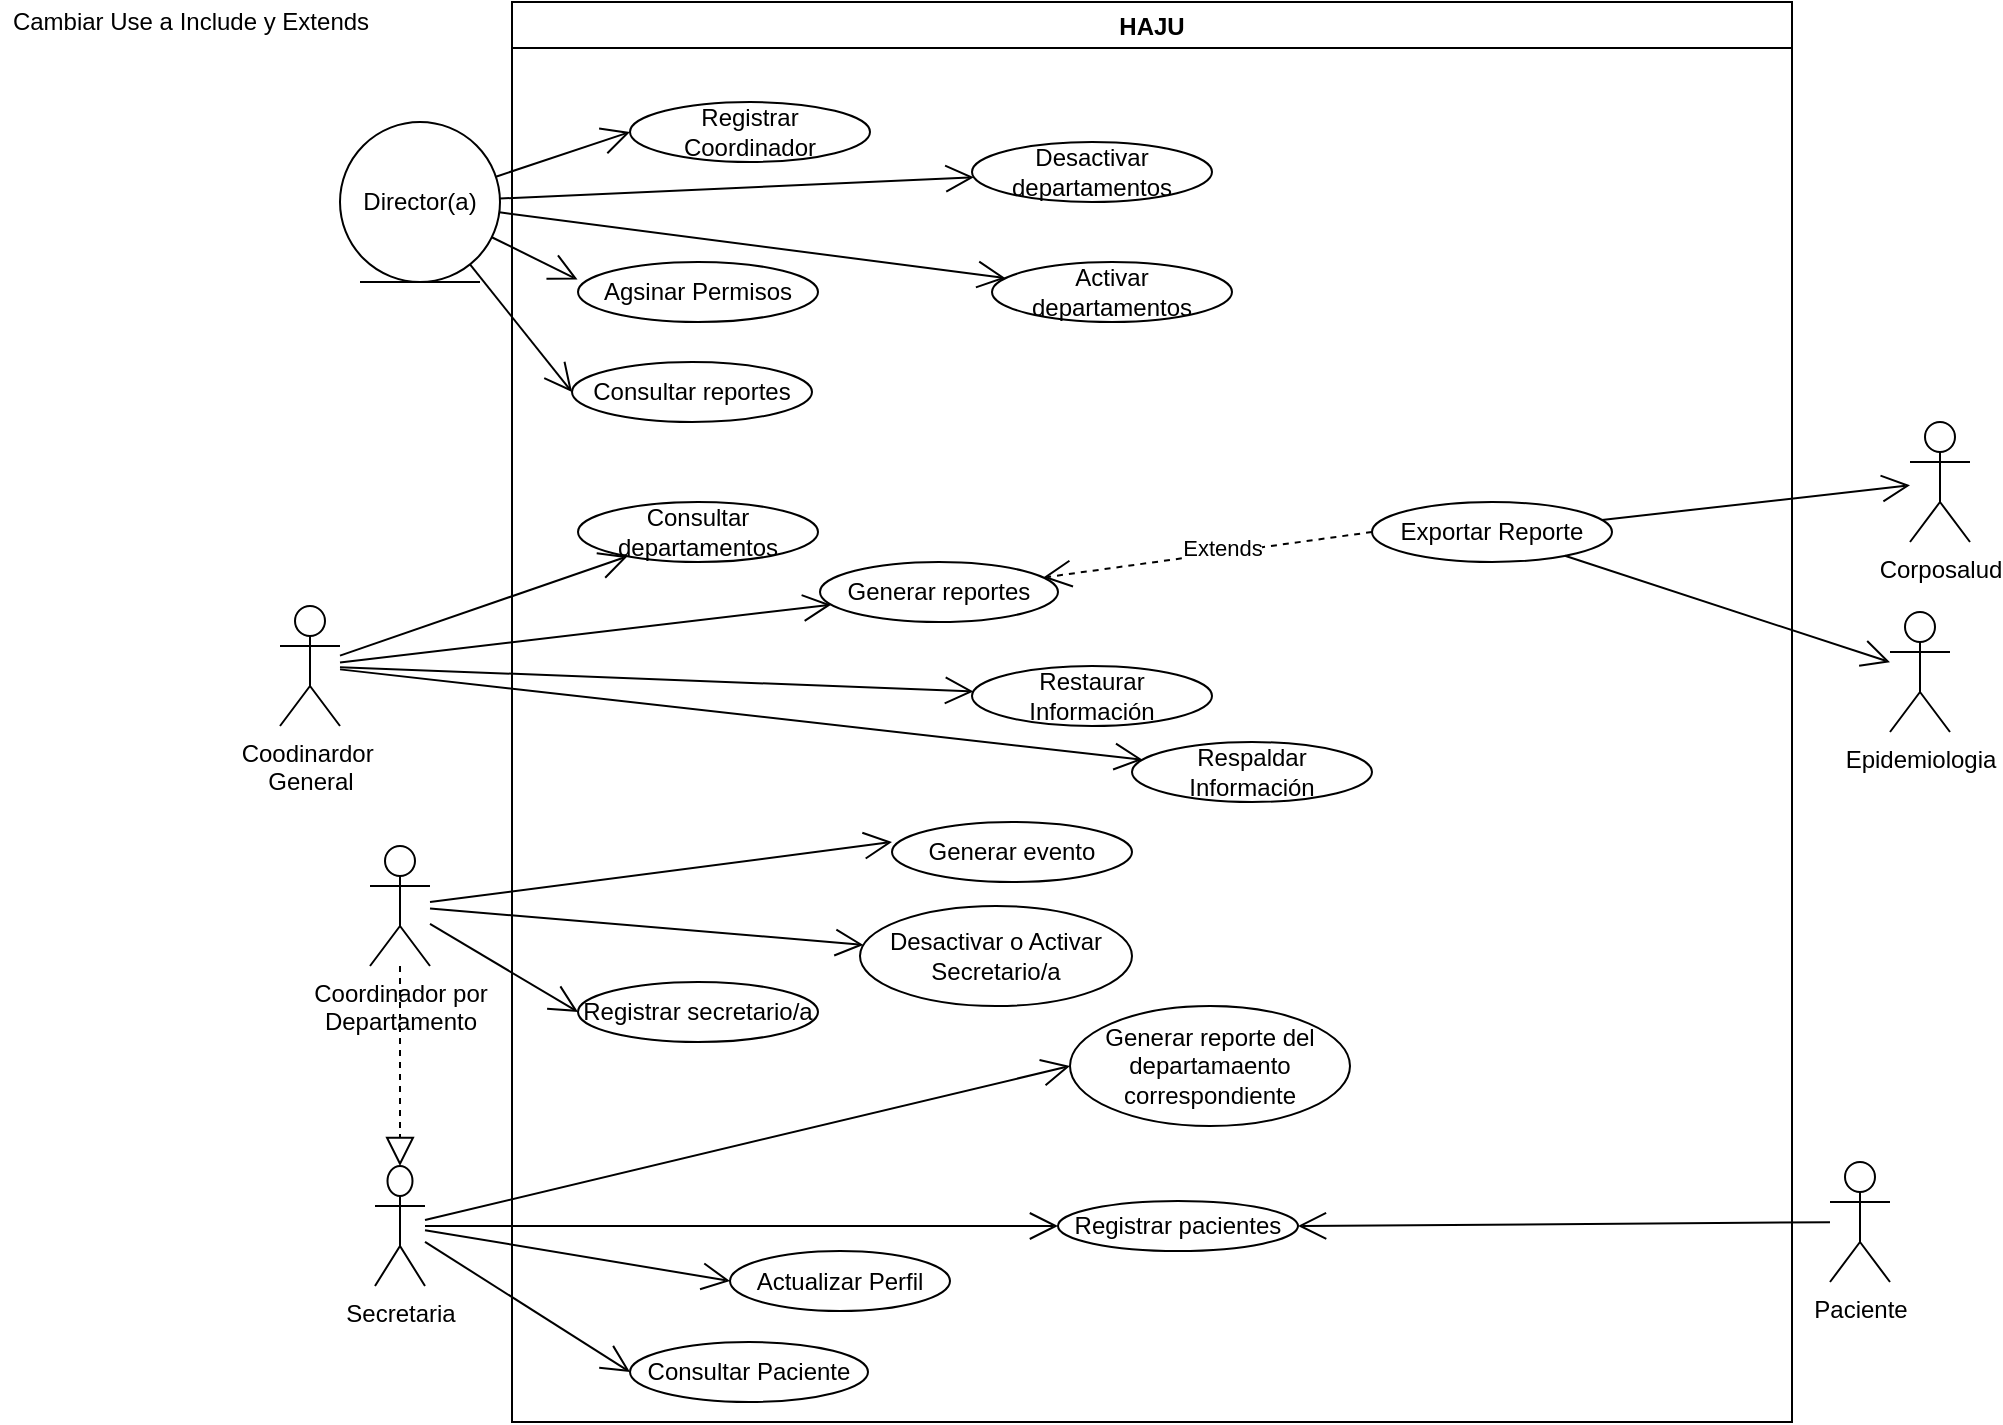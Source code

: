 <mxfile version="18.0.1" type="device"><diagram id="Ul03fdyU5R2Xa2hf3TyB" name="Página-1"><mxGraphModel dx="1865" dy="689" grid="1" gridSize="10" guides="1" tooltips="1" connect="1" arrows="1" fold="1" page="1" pageScale="1" pageWidth="827" pageHeight="1169" math="0" shadow="0"><root><mxCell id="0"/><mxCell id="1" parent="0"/><mxCell id="zjAQhqRdyam_Sx0CbjPx-2" value="Secretaria" style="shape=umlActor;verticalLabelPosition=bottom;verticalAlign=top;html=1;outlineConnect=0;" parent="1" vertex="1"><mxGeometry x="12.5" y="602" width="25" height="60" as="geometry"/></mxCell><mxCell id="zjAQhqRdyam_Sx0CbjPx-9" value="HAJU" style="swimlane;" parent="1" vertex="1"><mxGeometry x="81" y="20" width="640" height="710" as="geometry"/></mxCell><mxCell id="zjAQhqRdyam_Sx0CbjPx-5" value="Registrar pacientes" style="ellipse;whiteSpace=wrap;html=1;" parent="zjAQhqRdyam_Sx0CbjPx-9" vertex="1"><mxGeometry x="273" y="599.5" width="120" height="25" as="geometry"/></mxCell><mxCell id="zjAQhqRdyam_Sx0CbjPx-3" value="Actualizar Perfil" style="ellipse;whiteSpace=wrap;html=1;" parent="zjAQhqRdyam_Sx0CbjPx-9" vertex="1"><mxGeometry x="109" y="624.5" width="110" height="30" as="geometry"/></mxCell><mxCell id="zjAQhqRdyam_Sx0CbjPx-15" value="Generar reporte del departamaento correspondiente" style="ellipse;whiteSpace=wrap;html=1;" parent="zjAQhqRdyam_Sx0CbjPx-9" vertex="1"><mxGeometry x="279" y="502" width="140" height="60" as="geometry"/></mxCell><mxCell id="zjAQhqRdyam_Sx0CbjPx-25" value="Registrar secretario/a" style="ellipse;whiteSpace=wrap;html=1;" parent="zjAQhqRdyam_Sx0CbjPx-9" vertex="1"><mxGeometry x="33" y="490" width="120" height="30" as="geometry"/></mxCell><mxCell id="zjAQhqRdyam_Sx0CbjPx-24" value="Generar evento" style="ellipse;whiteSpace=wrap;html=1;" parent="zjAQhqRdyam_Sx0CbjPx-9" vertex="1"><mxGeometry x="190" y="410" width="120" height="30" as="geometry"/></mxCell><mxCell id="zjAQhqRdyam_Sx0CbjPx-23" value="Respaldar Información" style="ellipse;whiteSpace=wrap;html=1;" parent="zjAQhqRdyam_Sx0CbjPx-9" vertex="1"><mxGeometry x="310" y="370" width="120" height="30" as="geometry"/></mxCell><mxCell id="zjAQhqRdyam_Sx0CbjPx-22" value="Desactivar o Activar Secretario/a" style="ellipse;whiteSpace=wrap;html=1;" parent="zjAQhqRdyam_Sx0CbjPx-9" vertex="1"><mxGeometry x="174" y="452" width="136" height="50" as="geometry"/></mxCell><mxCell id="zjAQhqRdyam_Sx0CbjPx-45" value="Consultar departamentos" style="ellipse;whiteSpace=wrap;html=1;" parent="zjAQhqRdyam_Sx0CbjPx-9" vertex="1"><mxGeometry x="33" y="250" width="120" height="30" as="geometry"/></mxCell><mxCell id="zjAQhqRdyam_Sx0CbjPx-42" value="Generar reportes" style="ellipse;whiteSpace=wrap;html=1;" parent="zjAQhqRdyam_Sx0CbjPx-9" vertex="1"><mxGeometry x="154" y="280" width="119" height="30" as="geometry"/></mxCell><mxCell id="zjAQhqRdyam_Sx0CbjPx-52" value="Extends" style="endArrow=open;endSize=12;dashed=1;html=1;rounded=0;exitX=0;exitY=0.5;exitDx=0;exitDy=0;" parent="zjAQhqRdyam_Sx0CbjPx-9" source="zjAQhqRdyam_Sx0CbjPx-43" target="zjAQhqRdyam_Sx0CbjPx-42" edge="1"><mxGeometry x="-0.092" y="-2" width="160" relative="1" as="geometry"><mxPoint x="470" y="302" as="sourcePoint"/><mxPoint x="410" y="302" as="targetPoint"/><mxPoint as="offset"/></mxGeometry></mxCell><mxCell id="zjAQhqRdyam_Sx0CbjPx-43" value="Exportar Reporte" style="ellipse;whiteSpace=wrap;html=1;" parent="zjAQhqRdyam_Sx0CbjPx-9" vertex="1"><mxGeometry x="430" y="250" width="120" height="30" as="geometry"/></mxCell><mxCell id="zjAQhqRdyam_Sx0CbjPx-41" value="Restaurar Información" style="ellipse;whiteSpace=wrap;html=1;" parent="zjAQhqRdyam_Sx0CbjPx-9" vertex="1"><mxGeometry x="230" y="332" width="120" height="30" as="geometry"/></mxCell><mxCell id="zjAQhqRdyam_Sx0CbjPx-68" value="Agsinar Permisos" style="ellipse;whiteSpace=wrap;html=1;" parent="zjAQhqRdyam_Sx0CbjPx-9" vertex="1"><mxGeometry x="33" y="130" width="120" height="30" as="geometry"/></mxCell><mxCell id="zjAQhqRdyam_Sx0CbjPx-67" value="Registrar Coordinador" style="ellipse;whiteSpace=wrap;html=1;" parent="zjAQhqRdyam_Sx0CbjPx-9" vertex="1"><mxGeometry x="59" y="50" width="120" height="30" as="geometry"/></mxCell><mxCell id="zjAQhqRdyam_Sx0CbjPx-65" value="Activar departamentos" style="ellipse;whiteSpace=wrap;html=1;" parent="zjAQhqRdyam_Sx0CbjPx-9" vertex="1"><mxGeometry x="240" y="130" width="120" height="30" as="geometry"/></mxCell><mxCell id="zjAQhqRdyam_Sx0CbjPx-64" value="Desactivar departamentos" style="ellipse;whiteSpace=wrap;html=1;" parent="zjAQhqRdyam_Sx0CbjPx-9" vertex="1"><mxGeometry x="230" y="70" width="120" height="30" as="geometry"/></mxCell><mxCell id="zjAQhqRdyam_Sx0CbjPx-4" value="Consultar Paciente" style="ellipse;whiteSpace=wrap;html=1;" parent="zjAQhqRdyam_Sx0CbjPx-9" vertex="1"><mxGeometry x="59" y="670" width="119" height="30" as="geometry"/></mxCell><mxCell id="zjAQhqRdyam_Sx0CbjPx-77" value="Consultar reportes" style="ellipse;whiteSpace=wrap;html=1;" parent="zjAQhqRdyam_Sx0CbjPx-9" vertex="1"><mxGeometry x="30" y="180" width="120" height="30" as="geometry"/></mxCell><mxCell id="zjAQhqRdyam_Sx0CbjPx-17" value="Paciente" style="shape=umlActor;verticalLabelPosition=bottom;verticalAlign=top;html=1;" parent="1" vertex="1"><mxGeometry x="740" y="600" width="30" height="60" as="geometry"/></mxCell><mxCell id="zjAQhqRdyam_Sx0CbjPx-16" value="" style="endArrow=open;endFill=1;endSize=12;html=1;rounded=0;entryX=0;entryY=0.5;entryDx=0;entryDy=0;" parent="1" source="zjAQhqRdyam_Sx0CbjPx-2" target="zjAQhqRdyam_Sx0CbjPx-15" edge="1"><mxGeometry width="160" relative="1" as="geometry"><mxPoint x="60" y="584.5" as="sourcePoint"/><mxPoint x="290" y="549.5" as="targetPoint"/></mxGeometry></mxCell><mxCell id="zjAQhqRdyam_Sx0CbjPx-12" value="" style="endArrow=open;endFill=1;endSize=12;html=1;rounded=0;entryX=0;entryY=0.5;entryDx=0;entryDy=0;" parent="1" source="zjAQhqRdyam_Sx0CbjPx-2" target="zjAQhqRdyam_Sx0CbjPx-4" edge="1"><mxGeometry width="160" relative="1" as="geometry"><mxPoint x="60" y="602" as="sourcePoint"/><mxPoint x="220" y="606.5" as="targetPoint"/></mxGeometry></mxCell><mxCell id="zjAQhqRdyam_Sx0CbjPx-10" value="" style="endArrow=open;endFill=1;endSize=12;html=1;rounded=0;entryX=0;entryY=0.5;entryDx=0;entryDy=0;" parent="1" source="zjAQhqRdyam_Sx0CbjPx-2" target="zjAQhqRdyam_Sx0CbjPx-5" edge="1"><mxGeometry width="160" relative="1" as="geometry"><mxPoint x="60" y="612" as="sourcePoint"/><mxPoint x="220" y="612" as="targetPoint"/></mxGeometry></mxCell><mxCell id="zjAQhqRdyam_Sx0CbjPx-11" value="" style="endArrow=open;endFill=1;endSize=12;html=1;rounded=0;entryX=0;entryY=0.5;entryDx=0;entryDy=0;" parent="1" source="zjAQhqRdyam_Sx0CbjPx-2" target="zjAQhqRdyam_Sx0CbjPx-3" edge="1"><mxGeometry width="160" relative="1" as="geometry"><mxPoint x="60" y="622" as="sourcePoint"/><mxPoint x="140" y="607" as="targetPoint"/></mxGeometry></mxCell><mxCell id="zjAQhqRdyam_Sx0CbjPx-18" value="" style="endArrow=open;endFill=1;endSize=12;html=1;rounded=0;entryX=1;entryY=0.5;entryDx=0;entryDy=0;" parent="1" source="zjAQhqRdyam_Sx0CbjPx-17" target="zjAQhqRdyam_Sx0CbjPx-5" edge="1"><mxGeometry width="160" relative="1" as="geometry"><mxPoint x="460" y="566.5" as="sourcePoint"/><mxPoint x="620" y="566.5" as="targetPoint"/><Array as="points"/></mxGeometry></mxCell><mxCell id="zjAQhqRdyam_Sx0CbjPx-19" value="Coordinador por&lt;br&gt;Departamento" style="shape=umlActor;verticalLabelPosition=bottom;verticalAlign=top;html=1;" parent="1" vertex="1"><mxGeometry x="10" y="442" width="30" height="60" as="geometry"/></mxCell><mxCell id="zjAQhqRdyam_Sx0CbjPx-29" value="" style="endArrow=open;endFill=1;endSize=12;html=1;rounded=0;entryX=0;entryY=0.5;entryDx=0;entryDy=0;" parent="1" source="zjAQhqRdyam_Sx0CbjPx-19" target="zjAQhqRdyam_Sx0CbjPx-25" edge="1"><mxGeometry width="160" relative="1" as="geometry"><mxPoint x="40" y="499.5" as="sourcePoint"/><mxPoint x="150" y="454.5" as="targetPoint"/></mxGeometry></mxCell><mxCell id="zjAQhqRdyam_Sx0CbjPx-27" value="" style="endArrow=open;endFill=1;endSize=12;html=1;rounded=0;entryX=0;entryY=0.333;entryDx=0;entryDy=0;entryPerimeter=0;" parent="1" source="zjAQhqRdyam_Sx0CbjPx-19" target="zjAQhqRdyam_Sx0CbjPx-24" edge="1"><mxGeometry width="160" relative="1" as="geometry"><mxPoint x="50" y="537" as="sourcePoint"/><mxPoint x="160" y="492" as="targetPoint"/></mxGeometry></mxCell><mxCell id="zjAQhqRdyam_Sx0CbjPx-31" value="Coodinardor&amp;nbsp;&lt;br&gt;General" style="shape=umlActor;verticalLabelPosition=bottom;verticalAlign=top;html=1;" parent="1" vertex="1"><mxGeometry x="-35" y="322" width="30" height="60" as="geometry"/></mxCell><mxCell id="zjAQhqRdyam_Sx0CbjPx-47" value="" style="endArrow=open;endFill=1;endSize=12;html=1;rounded=0;" parent="1" source="zjAQhqRdyam_Sx0CbjPx-31" target="zjAQhqRdyam_Sx0CbjPx-45" edge="1"><mxGeometry width="160" relative="1" as="geometry"><mxPoint x="35" y="342" as="sourcePoint"/><mxPoint x="160" y="291.99" as="targetPoint"/></mxGeometry></mxCell><mxCell id="zjAQhqRdyam_Sx0CbjPx-48" value="" style="endArrow=open;endFill=1;endSize=12;html=1;rounded=0;" parent="1" source="zjAQhqRdyam_Sx0CbjPx-31" target="zjAQhqRdyam_Sx0CbjPx-23" edge="1"><mxGeometry width="160" relative="1" as="geometry"><mxPoint x="70" y="382.01" as="sourcePoint"/><mxPoint x="195" y="332" as="targetPoint"/></mxGeometry></mxCell><mxCell id="zjAQhqRdyam_Sx0CbjPx-49" value="" style="endArrow=open;endFill=1;endSize=12;html=1;rounded=0;" parent="1" source="zjAQhqRdyam_Sx0CbjPx-31" target="zjAQhqRdyam_Sx0CbjPx-42" edge="1"><mxGeometry width="160" relative="1" as="geometry"><mxPoint x="35" y="352.01" as="sourcePoint"/><mxPoint x="450" y="270" as="targetPoint"/></mxGeometry></mxCell><mxCell id="zjAQhqRdyam_Sx0CbjPx-55" value="Director(a)" style="ellipse;shape=umlEntity;whiteSpace=wrap;html=1;" parent="1" vertex="1"><mxGeometry x="-5" y="80" width="80" height="80" as="geometry"/></mxCell><mxCell id="zjAQhqRdyam_Sx0CbjPx-53" value="Corposalud" style="shape=umlActor;verticalLabelPosition=bottom;verticalAlign=top;html=1;" parent="1" vertex="1"><mxGeometry x="780" y="230" width="30" height="60" as="geometry"/></mxCell><mxCell id="zjAQhqRdyam_Sx0CbjPx-51" value="" style="endArrow=open;endFill=1;endSize=12;html=1;rounded=0;" parent="1" source="zjAQhqRdyam_Sx0CbjPx-43" target="zjAQhqRdyam_Sx0CbjPx-53" edge="1"><mxGeometry width="160" relative="1" as="geometry"><mxPoint x="46" y="292" as="sourcePoint"/><mxPoint x="171" y="241.99" as="targetPoint"/></mxGeometry></mxCell><mxCell id="zjAQhqRdyam_Sx0CbjPx-56" value="Epidemiologia" style="shape=umlActor;verticalLabelPosition=bottom;verticalAlign=top;html=1;" parent="1" vertex="1"><mxGeometry x="770" y="325" width="30" height="60" as="geometry"/></mxCell><mxCell id="zjAQhqRdyam_Sx0CbjPx-50" value="" style="endArrow=open;endFill=1;endSize=12;html=1;rounded=0;" parent="1" source="zjAQhqRdyam_Sx0CbjPx-43" target="zjAQhqRdyam_Sx0CbjPx-56" edge="1"><mxGeometry width="160" relative="1" as="geometry"><mxPoint x="80" y="290" as="sourcePoint"/><mxPoint x="185" y="280" as="targetPoint"/></mxGeometry></mxCell><mxCell id="zjAQhqRdyam_Sx0CbjPx-71" value="" style="endArrow=open;endFill=1;endSize=12;html=1;rounded=0;entryX=-0.002;entryY=0.293;entryDx=0;entryDy=0;entryPerimeter=0;" parent="1" source="zjAQhqRdyam_Sx0CbjPx-55" target="zjAQhqRdyam_Sx0CbjPx-68" edge="1"><mxGeometry width="160" relative="1" as="geometry"><mxPoint x="330" y="310" as="sourcePoint"/><mxPoint x="490" y="310" as="targetPoint"/></mxGeometry></mxCell><mxCell id="zjAQhqRdyam_Sx0CbjPx-74" value="" style="endArrow=open;endFill=1;endSize=12;html=1;rounded=0;entryX=0;entryY=0.5;entryDx=0;entryDy=0;" parent="1" source="zjAQhqRdyam_Sx0CbjPx-55" target="zjAQhqRdyam_Sx0CbjPx-67" edge="1"><mxGeometry width="160" relative="1" as="geometry"><mxPoint x="580" y="160" as="sourcePoint"/><mxPoint x="665.179" y="220.842" as="targetPoint"/></mxGeometry></mxCell><mxCell id="zjAQhqRdyam_Sx0CbjPx-78" value="" style="endArrow=open;endFill=1;endSize=12;html=1;rounded=0;entryX=0;entryY=0.5;entryDx=0;entryDy=0;" parent="1" source="zjAQhqRdyam_Sx0CbjPx-55" target="zjAQhqRdyam_Sx0CbjPx-77" edge="1"><mxGeometry width="160" relative="1" as="geometry"><mxPoint x="330" y="330" as="sourcePoint"/><mxPoint x="490" y="330" as="targetPoint"/></mxGeometry></mxCell><mxCell id="zjAQhqRdyam_Sx0CbjPx-79" value="" style="endArrow=block;dashed=1;endFill=0;endSize=12;html=1;rounded=0;entryX=0.5;entryY=0;entryDx=0;entryDy=0;entryPerimeter=0;" parent="1" source="zjAQhqRdyam_Sx0CbjPx-19" target="zjAQhqRdyam_Sx0CbjPx-2" edge="1"><mxGeometry width="160" relative="1" as="geometry"><mxPoint x="330" y="490" as="sourcePoint"/><mxPoint x="490" y="490" as="targetPoint"/></mxGeometry></mxCell><mxCell id="vEhUAYhDVppDCdb0v6Tt-2" value="Cambiar Use a Include y Extends" style="text;html=1;align=center;verticalAlign=middle;resizable=0;points=[];autosize=1;strokeColor=none;fillColor=none;" vertex="1" parent="1"><mxGeometry x="-175" y="20" width="190" height="20" as="geometry"/></mxCell><mxCell id="vEhUAYhDVppDCdb0v6Tt-3" value="" style="endArrow=open;endFill=1;endSize=12;html=1;rounded=0;" edge="1" parent="1" source="zjAQhqRdyam_Sx0CbjPx-55" target="zjAQhqRdyam_Sx0CbjPx-64"><mxGeometry width="160" relative="1" as="geometry"><mxPoint x="85" y="130" as="sourcePoint"/><mxPoint x="124" y="115" as="targetPoint"/></mxGeometry></mxCell><mxCell id="vEhUAYhDVppDCdb0v6Tt-4" value="" style="endArrow=open;endFill=1;endSize=12;html=1;rounded=0;" edge="1" parent="1" source="zjAQhqRdyam_Sx0CbjPx-55" target="zjAQhqRdyam_Sx0CbjPx-65"><mxGeometry width="160" relative="1" as="geometry"><mxPoint x="84.962" y="128.263" as="sourcePoint"/><mxPoint x="321.934" y="117.637" as="targetPoint"/></mxGeometry></mxCell><mxCell id="vEhUAYhDVppDCdb0v6Tt-6" value="" style="endArrow=open;endFill=1;endSize=12;html=1;rounded=0;" edge="1" parent="1" source="zjAQhqRdyam_Sx0CbjPx-31" target="zjAQhqRdyam_Sx0CbjPx-41"><mxGeometry width="160" relative="1" as="geometry"><mxPoint x="785" y="400" as="sourcePoint"/><mxPoint x="561" y="407" as="targetPoint"/></mxGeometry></mxCell><mxCell id="vEhUAYhDVppDCdb0v6Tt-7" value="" style="endArrow=open;endFill=1;endSize=12;html=1;rounded=0;" edge="1" parent="1" source="zjAQhqRdyam_Sx0CbjPx-19" target="zjAQhqRdyam_Sx0CbjPx-22"><mxGeometry width="160" relative="1" as="geometry"><mxPoint x="35" y="482" as="sourcePoint"/><mxPoint x="124" y="517" as="targetPoint"/></mxGeometry></mxCell></root></mxGraphModel></diagram></mxfile>